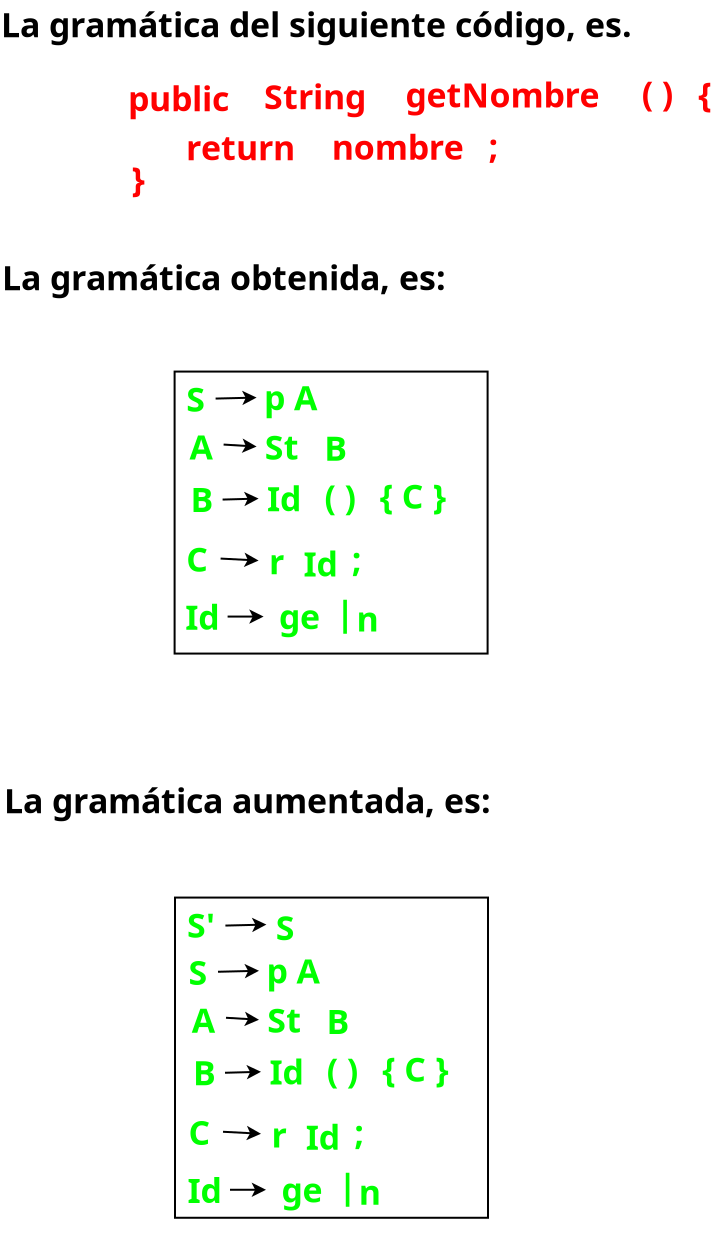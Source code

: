 <?xml version="1.0" encoding="UTF-8"?>
<dia:diagram xmlns:dia="http://www.lysator.liu.se/~alla/dia/">
  <dia:layer name="Fondo" visible="true" connectable="true" active="true">
    <dia:object type="Standard - Text" version="1" id="O0">
      <dia:attribute name="obj_pos">
        <dia:point val="4.87,4.234"/>
      </dia:attribute>
      <dia:attribute name="obj_bb">
        <dia:rectangle val="4.87,2.66;43.1,4.634"/>
      </dia:attribute>
      <dia:attribute name="text">
        <dia:composite type="text">
          <dia:attribute name="string">
            <dia:string>#La gramática del siguiente código, es.   #</dia:string>
          </dia:attribute>
          <dia:attribute name="font">
            <dia:font family="sans" style="80" name="Helvetica-Bold"/>
          </dia:attribute>
          <dia:attribute name="height">
            <dia:real val="2.119"/>
          </dia:attribute>
          <dia:attribute name="pos">
            <dia:point val="4.87,4.234"/>
          </dia:attribute>
          <dia:attribute name="color">
            <dia:color val="#000000ff"/>
          </dia:attribute>
          <dia:attribute name="alignment">
            <dia:enum val="0"/>
          </dia:attribute>
        </dia:composite>
      </dia:attribute>
      <dia:attribute name="valign">
        <dia:enum val="3"/>
      </dia:attribute>
    </dia:object>
    <dia:group>
      <dia:attribute name="meta">
        <dia:composite type="dict"/>
      </dia:attribute>
      <dia:attribute name="matrix"/>
      <dia:object type="Standard - Text" version="1" id="O1">
        <dia:attribute name="obj_pos">
          <dia:point val="11.22,7.934"/>
        </dia:attribute>
        <dia:attribute name="obj_bb">
          <dia:rectangle val="11.22,6.36;18.788,8.334"/>
        </dia:attribute>
        <dia:attribute name="text">
          <dia:composite type="text">
            <dia:attribute name="string">
              <dia:string>#public   #</dia:string>
            </dia:attribute>
            <dia:attribute name="font">
              <dia:font family="sans" style="80" name="Helvetica-Bold"/>
            </dia:attribute>
            <dia:attribute name="height">
              <dia:real val="2.119"/>
            </dia:attribute>
            <dia:attribute name="pos">
              <dia:point val="11.22,7.934"/>
            </dia:attribute>
            <dia:attribute name="color">
              <dia:color val="#ff0000ff"/>
            </dia:attribute>
            <dia:attribute name="alignment">
              <dia:enum val="0"/>
            </dia:attribute>
          </dia:composite>
        </dia:attribute>
        <dia:attribute name="valign">
          <dia:enum val="3"/>
        </dia:attribute>
      </dia:object>
      <dia:object type="Standard - Text" version="1" id="O2">
        <dia:attribute name="obj_pos">
          <dia:point val="18.02,7.834"/>
        </dia:attribute>
        <dia:attribute name="obj_bb">
          <dia:rectangle val="18.02,6.26;25.065,8.234"/>
        </dia:attribute>
        <dia:attribute name="text">
          <dia:composite type="text">
            <dia:attribute name="string">
              <dia:string>#String  #</dia:string>
            </dia:attribute>
            <dia:attribute name="font">
              <dia:font family="sans" style="80" name="Helvetica-Bold"/>
            </dia:attribute>
            <dia:attribute name="height">
              <dia:real val="2.119"/>
            </dia:attribute>
            <dia:attribute name="pos">
              <dia:point val="18.02,7.834"/>
            </dia:attribute>
            <dia:attribute name="color">
              <dia:color val="#ff0000ff"/>
            </dia:attribute>
            <dia:attribute name="alignment">
              <dia:enum val="0"/>
            </dia:attribute>
          </dia:composite>
        </dia:attribute>
        <dia:attribute name="valign">
          <dia:enum val="3"/>
        </dia:attribute>
      </dia:object>
      <dia:object type="Standard - Text" version="1" id="O3">
        <dia:attribute name="obj_pos">
          <dia:point val="25.09,7.744"/>
        </dia:attribute>
        <dia:attribute name="obj_bb">
          <dia:rectangle val="25.09,6.17;37.583,8.144"/>
        </dia:attribute>
        <dia:attribute name="text">
          <dia:composite type="text">
            <dia:attribute name="string">
              <dia:string>#getNombre   #</dia:string>
            </dia:attribute>
            <dia:attribute name="font">
              <dia:font family="sans" style="80" name="Helvetica-Bold"/>
            </dia:attribute>
            <dia:attribute name="height">
              <dia:real val="2.119"/>
            </dia:attribute>
            <dia:attribute name="pos">
              <dia:point val="25.09,7.744"/>
            </dia:attribute>
            <dia:attribute name="color">
              <dia:color val="#ff0000ff"/>
            </dia:attribute>
            <dia:attribute name="alignment">
              <dia:enum val="0"/>
            </dia:attribute>
          </dia:composite>
        </dia:attribute>
        <dia:attribute name="valign">
          <dia:enum val="3"/>
        </dia:attribute>
      </dia:object>
      <dia:object type="Standard - Text" version="1" id="O4">
        <dia:attribute name="obj_pos">
          <dia:point val="36.91,7.654"/>
        </dia:attribute>
        <dia:attribute name="obj_bb">
          <dia:rectangle val="36.91,6.08;40.23,8.054"/>
        </dia:attribute>
        <dia:attribute name="text">
          <dia:composite type="text">
            <dia:attribute name="string">
              <dia:string>#( )  #</dia:string>
            </dia:attribute>
            <dia:attribute name="font">
              <dia:font family="sans" style="80" name="Helvetica-Bold"/>
            </dia:attribute>
            <dia:attribute name="height">
              <dia:real val="2.119"/>
            </dia:attribute>
            <dia:attribute name="pos">
              <dia:point val="36.91,7.654"/>
            </dia:attribute>
            <dia:attribute name="color">
              <dia:color val="#ff0000ff"/>
            </dia:attribute>
            <dia:attribute name="alignment">
              <dia:enum val="0"/>
            </dia:attribute>
          </dia:composite>
        </dia:attribute>
        <dia:attribute name="valign">
          <dia:enum val="3"/>
        </dia:attribute>
      </dia:object>
      <dia:object type="Standard - Text" version="1" id="O5">
        <dia:attribute name="obj_pos">
          <dia:point val="39.73,7.714"/>
        </dia:attribute>
        <dia:attribute name="obj_bb">
          <dia:rectangle val="39.73,6.14;41.528,8.114"/>
        </dia:attribute>
        <dia:attribute name="text">
          <dia:composite type="text">
            <dia:attribute name="string">
              <dia:string>#{ #</dia:string>
            </dia:attribute>
            <dia:attribute name="font">
              <dia:font family="sans" style="80" name="Helvetica-Bold"/>
            </dia:attribute>
            <dia:attribute name="height">
              <dia:real val="2.119"/>
            </dia:attribute>
            <dia:attribute name="pos">
              <dia:point val="39.73,7.714"/>
            </dia:attribute>
            <dia:attribute name="color">
              <dia:color val="#ff0000ff"/>
            </dia:attribute>
            <dia:attribute name="alignment">
              <dia:enum val="0"/>
            </dia:attribute>
          </dia:composite>
        </dia:attribute>
        <dia:attribute name="valign">
          <dia:enum val="3"/>
        </dia:attribute>
      </dia:object>
      <dia:object type="Standard - Text" version="1" id="O6">
        <dia:attribute name="obj_pos">
          <dia:point val="11.4,11.95"/>
        </dia:attribute>
        <dia:attribute name="obj_bb">
          <dia:rectangle val="11.4,10.376;12.607,12.35"/>
        </dia:attribute>
        <dia:attribute name="text">
          <dia:composite type="text">
            <dia:attribute name="string">
              <dia:string>#}#</dia:string>
            </dia:attribute>
            <dia:attribute name="font">
              <dia:font family="sans" style="80" name="Helvetica-Bold"/>
            </dia:attribute>
            <dia:attribute name="height">
              <dia:real val="2.119"/>
            </dia:attribute>
            <dia:attribute name="pos">
              <dia:point val="11.4,11.95"/>
            </dia:attribute>
            <dia:attribute name="color">
              <dia:color val="#ff0000ff"/>
            </dia:attribute>
            <dia:attribute name="alignment">
              <dia:enum val="0"/>
            </dia:attribute>
          </dia:composite>
        </dia:attribute>
        <dia:attribute name="valign">
          <dia:enum val="3"/>
        </dia:attribute>
      </dia:object>
      <dia:object type="Standard - Text" version="1" id="O7">
        <dia:attribute name="obj_pos">
          <dia:point val="14.12,10.384"/>
        </dia:attribute>
        <dia:attribute name="obj_bb">
          <dia:rectangle val="14.12,8.81;20.165,10.784"/>
        </dia:attribute>
        <dia:attribute name="text">
          <dia:composite type="text">
            <dia:attribute name="string">
              <dia:string>#return#</dia:string>
            </dia:attribute>
            <dia:attribute name="font">
              <dia:font family="sans" style="80" name="Helvetica-Bold"/>
            </dia:attribute>
            <dia:attribute name="height">
              <dia:real val="2.119"/>
            </dia:attribute>
            <dia:attribute name="pos">
              <dia:point val="14.12,10.384"/>
            </dia:attribute>
            <dia:attribute name="color">
              <dia:color val="#ff0000ff"/>
            </dia:attribute>
            <dia:attribute name="alignment">
              <dia:enum val="0"/>
            </dia:attribute>
          </dia:composite>
        </dia:attribute>
        <dia:attribute name="valign">
          <dia:enum val="3"/>
        </dia:attribute>
      </dia:object>
      <dia:object type="Standard - Text" version="1" id="O8">
        <dia:attribute name="obj_pos">
          <dia:point val="29.24,10.294"/>
        </dia:attribute>
        <dia:attribute name="obj_bb">
          <dia:rectangle val="29.24,8.72;29.918,10.694"/>
        </dia:attribute>
        <dia:attribute name="text">
          <dia:composite type="text">
            <dia:attribute name="string">
              <dia:string>#;#</dia:string>
            </dia:attribute>
            <dia:attribute name="font">
              <dia:font family="sans" style="80" name="Helvetica-Bold"/>
            </dia:attribute>
            <dia:attribute name="height">
              <dia:real val="2.119"/>
            </dia:attribute>
            <dia:attribute name="pos">
              <dia:point val="29.24,10.294"/>
            </dia:attribute>
            <dia:attribute name="color">
              <dia:color val="#ff0000ff"/>
            </dia:attribute>
            <dia:attribute name="alignment">
              <dia:enum val="0"/>
            </dia:attribute>
          </dia:composite>
        </dia:attribute>
        <dia:attribute name="valign">
          <dia:enum val="3"/>
        </dia:attribute>
      </dia:object>
      <dia:object type="Standard - Text" version="1" id="O9">
        <dia:attribute name="obj_pos">
          <dia:point val="21.41,10.354"/>
        </dia:attribute>
        <dia:attribute name="obj_bb">
          <dia:rectangle val="21.41,8.78;30.517,10.754"/>
        </dia:attribute>
        <dia:attribute name="text">
          <dia:composite type="text">
            <dia:attribute name="string">
              <dia:string>#nombre   #</dia:string>
            </dia:attribute>
            <dia:attribute name="font">
              <dia:font family="sans" style="80" name="Helvetica-Bold"/>
            </dia:attribute>
            <dia:attribute name="height">
              <dia:real val="2.119"/>
            </dia:attribute>
            <dia:attribute name="pos">
              <dia:point val="21.41,10.354"/>
            </dia:attribute>
            <dia:attribute name="color">
              <dia:color val="#ff0000ff"/>
            </dia:attribute>
            <dia:attribute name="alignment">
              <dia:enum val="0"/>
            </dia:attribute>
          </dia:composite>
        </dia:attribute>
        <dia:attribute name="valign">
          <dia:enum val="3"/>
        </dia:attribute>
      </dia:object>
    </dia:group>
    <dia:object type="Standard - Text" version="1" id="O10">
      <dia:attribute name="obj_pos">
        <dia:point val="4.92,16.884"/>
      </dia:attribute>
      <dia:attribute name="obj_bb">
        <dia:rectangle val="4.92,15.261;32.344,17.383"/>
      </dia:attribute>
      <dia:attribute name="text">
        <dia:composite type="text">
          <dia:attribute name="string">
            <dia:string>#La gramática obtenida, es:   #</dia:string>
          </dia:attribute>
          <dia:attribute name="font">
            <dia:font family="sans" style="80" name="Helvetica-Bold"/>
          </dia:attribute>
          <dia:attribute name="height">
            <dia:real val="2.119"/>
          </dia:attribute>
          <dia:attribute name="pos">
            <dia:point val="4.92,16.884"/>
          </dia:attribute>
          <dia:attribute name="color">
            <dia:color val="#000000ff"/>
          </dia:attribute>
          <dia:attribute name="alignment">
            <dia:enum val="0"/>
          </dia:attribute>
        </dia:composite>
      </dia:attribute>
      <dia:attribute name="valign">
        <dia:enum val="3"/>
      </dia:attribute>
    </dia:object>
    <dia:group>
      <dia:attribute name="meta">
        <dia:composite type="dict"/>
      </dia:attribute>
      <dia:attribute name="matrix"/>
      <dia:object type="AADL - Data" version="0" id="O11">
        <dia:attribute name="obj_pos">
          <dia:point val="13.55,20.95"/>
        </dia:attribute>
        <dia:attribute name="obj_bb">
          <dia:rectangle val="12.4,19.8;30.35,36.2"/>
        </dia:attribute>
        <dia:attribute name="elem_corner">
          <dia:point val="13.55,20.95"/>
        </dia:attribute>
        <dia:attribute name="elem_width">
          <dia:real val="15.65"/>
        </dia:attribute>
        <dia:attribute name="elem_height">
          <dia:real val="14.1"/>
        </dia:attribute>
        <dia:attribute name="obj_pos">
          <dia:point val="13.55,20.95"/>
        </dia:attribute>
        <dia:attribute name="obj_bb">
          <dia:rectangle val="12.4,19.8;30.35,36.2"/>
        </dia:attribute>
        <dia:attribute name="meta">
          <dia:composite type="dict"/>
        </dia:attribute>
        <dia:attribute name="elem_corner">
          <dia:point val="13.55,20.95"/>
        </dia:attribute>
        <dia:attribute name="elem_width">
          <dia:real val="15.65"/>
        </dia:attribute>
        <dia:attribute name="elem_height">
          <dia:real val="14.1"/>
        </dia:attribute>
        <dia:attribute name="declaration">
          <dia:string>##</dia:string>
        </dia:attribute>
        <dia:attribute name="line_colour">
          <dia:color val="#000000ff"/>
        </dia:attribute>
        <dia:attribute name="fill_colour">
          <dia:color val="#ffffffff"/>
        </dia:attribute>
        <dia:attribute name="name">
          <dia:composite type="text">
            <dia:attribute name="string">
              <dia:string>##</dia:string>
            </dia:attribute>
            <dia:attribute name="font">
              <dia:font family="sans" style="0" name="Helvetica"/>
            </dia:attribute>
            <dia:attribute name="height">
              <dia:real val="0.8"/>
            </dia:attribute>
            <dia:attribute name="pos">
              <dia:point val="14.05,22.044"/>
            </dia:attribute>
            <dia:attribute name="color">
              <dia:color val="#00ff00ff"/>
            </dia:attribute>
            <dia:attribute name="alignment">
              <dia:enum val="0"/>
            </dia:attribute>
          </dia:composite>
        </dia:attribute>
        <dia:attribute name="aadlbox_ports"/>
        <dia:attribute name="aadlbox_connections"/>
      </dia:object>
      <dia:object type="Standard - Text" version="1" id="O12">
        <dia:attribute name="obj_pos">
          <dia:point val="14.13,22.964"/>
        </dia:attribute>
        <dia:attribute name="obj_bb">
          <dia:rectangle val="14.13,21.39;16.53,23.364"/>
        </dia:attribute>
        <dia:attribute name="text">
          <dia:composite type="text">
            <dia:attribute name="string">
              <dia:string>#S  #</dia:string>
            </dia:attribute>
            <dia:attribute name="font">
              <dia:font family="sans" style="80" name="Helvetica-Bold"/>
            </dia:attribute>
            <dia:attribute name="height">
              <dia:real val="2.119"/>
            </dia:attribute>
            <dia:attribute name="pos">
              <dia:point val="14.13,22.964"/>
            </dia:attribute>
            <dia:attribute name="color">
              <dia:color val="#00ff00ff"/>
            </dia:attribute>
            <dia:attribute name="alignment">
              <dia:enum val="0"/>
            </dia:attribute>
          </dia:composite>
        </dia:attribute>
        <dia:attribute name="valign">
          <dia:enum val="3"/>
        </dia:attribute>
      </dia:object>
      <dia:object type="Standard - Text" version="1" id="O13">
        <dia:attribute name="obj_pos">
          <dia:point val="18.02,22.884"/>
        </dia:attribute>
        <dia:attribute name="obj_bb">
          <dia:rectangle val="18.02,21.31;22.315,23.284"/>
        </dia:attribute>
        <dia:attribute name="text">
          <dia:composite type="text">
            <dia:attribute name="string">
              <dia:string>#p A  #</dia:string>
            </dia:attribute>
            <dia:attribute name="font">
              <dia:font family="sans" style="80" name="Helvetica-Bold"/>
            </dia:attribute>
            <dia:attribute name="height">
              <dia:real val="2.119"/>
            </dia:attribute>
            <dia:attribute name="pos">
              <dia:point val="18.02,22.884"/>
            </dia:attribute>
            <dia:attribute name="color">
              <dia:color val="#00ff00ff"/>
            </dia:attribute>
            <dia:attribute name="alignment">
              <dia:enum val="0"/>
            </dia:attribute>
          </dia:composite>
        </dia:attribute>
        <dia:attribute name="valign">
          <dia:enum val="3"/>
        </dia:attribute>
      </dia:object>
      <dia:object type="Standard - Line" version="0" id="O14">
        <dia:attribute name="obj_pos">
          <dia:point val="15.6,22.3"/>
        </dia:attribute>
        <dia:attribute name="obj_bb">
          <dia:rectangle val="15.549,21.906;17.701,22.629"/>
        </dia:attribute>
        <dia:attribute name="conn_endpoints">
          <dia:point val="15.6,22.3"/>
          <dia:point val="17.65,22.25"/>
        </dia:attribute>
        <dia:attribute name="numcp">
          <dia:int val="1"/>
        </dia:attribute>
        <dia:attribute name="end_arrow">
          <dia:enum val="22"/>
        </dia:attribute>
        <dia:attribute name="end_arrow_length">
          <dia:real val="0.5"/>
        </dia:attribute>
        <dia:attribute name="end_arrow_width">
          <dia:real val="0.5"/>
        </dia:attribute>
      </dia:object>
      <dia:object type="Standard - Text" version="1" id="O15">
        <dia:attribute name="obj_pos">
          <dia:point val="14.29,25.344"/>
        </dia:attribute>
        <dia:attribute name="obj_bb">
          <dia:rectangle val="14.29,23.77;16.782,25.744"/>
        </dia:attribute>
        <dia:attribute name="text">
          <dia:composite type="text">
            <dia:attribute name="string">
              <dia:string>#A  #</dia:string>
            </dia:attribute>
            <dia:attribute name="font">
              <dia:font family="sans" style="80" name="Helvetica-Bold"/>
            </dia:attribute>
            <dia:attribute name="height">
              <dia:real val="2.119"/>
            </dia:attribute>
            <dia:attribute name="pos">
              <dia:point val="14.29,25.344"/>
            </dia:attribute>
            <dia:attribute name="color">
              <dia:color val="#00ff00ff"/>
            </dia:attribute>
            <dia:attribute name="alignment">
              <dia:enum val="0"/>
            </dia:attribute>
          </dia:composite>
        </dia:attribute>
        <dia:attribute name="valign">
          <dia:enum val="3"/>
        </dia:attribute>
      </dia:object>
      <dia:object type="Standard - Text" version="1" id="O16">
        <dia:attribute name="obj_pos">
          <dia:point val="18.06,25.354"/>
        </dia:attribute>
        <dia:attribute name="obj_bb">
          <dia:rectangle val="18.06,23.78;21.27,25.754"/>
        </dia:attribute>
        <dia:attribute name="text">
          <dia:composite type="text">
            <dia:attribute name="string">
              <dia:string>#St  #</dia:string>
            </dia:attribute>
            <dia:attribute name="font">
              <dia:font family="sans" style="80" name="Helvetica-Bold"/>
            </dia:attribute>
            <dia:attribute name="height">
              <dia:real val="2.119"/>
            </dia:attribute>
            <dia:attribute name="pos">
              <dia:point val="18.06,25.354"/>
            </dia:attribute>
            <dia:attribute name="color">
              <dia:color val="#00ff00ff"/>
            </dia:attribute>
            <dia:attribute name="alignment">
              <dia:enum val="0"/>
            </dia:attribute>
          </dia:composite>
        </dia:attribute>
        <dia:attribute name="valign">
          <dia:enum val="3"/>
        </dia:attribute>
      </dia:object>
      <dia:object type="Standard - Text" version="1" id="O17">
        <dia:attribute name="obj_pos">
          <dia:point val="21.03,25.414"/>
        </dia:attribute>
        <dia:attribute name="obj_bb">
          <dia:rectangle val="21.03,23.84;23.503,25.814"/>
        </dia:attribute>
        <dia:attribute name="text">
          <dia:composite type="text">
            <dia:attribute name="string">
              <dia:string>#B  #</dia:string>
            </dia:attribute>
            <dia:attribute name="font">
              <dia:font family="sans" style="80" name="Helvetica-Bold"/>
            </dia:attribute>
            <dia:attribute name="height">
              <dia:real val="2.119"/>
            </dia:attribute>
            <dia:attribute name="pos">
              <dia:point val="21.03,25.414"/>
            </dia:attribute>
            <dia:attribute name="color">
              <dia:color val="#00ff00ff"/>
            </dia:attribute>
            <dia:attribute name="alignment">
              <dia:enum val="0"/>
            </dia:attribute>
          </dia:composite>
        </dia:attribute>
        <dia:attribute name="valign">
          <dia:enum val="3"/>
        </dia:attribute>
      </dia:object>
      <dia:object type="Standard - Text" version="1" id="O18">
        <dia:attribute name="obj_pos">
          <dia:point val="14.35,27.974"/>
        </dia:attribute>
        <dia:attribute name="obj_bb">
          <dia:rectangle val="14.35,26.4;16.823,28.374"/>
        </dia:attribute>
        <dia:attribute name="text">
          <dia:composite type="text">
            <dia:attribute name="string">
              <dia:string>#B  #</dia:string>
            </dia:attribute>
            <dia:attribute name="font">
              <dia:font family="sans" style="80" name="Helvetica-Bold"/>
            </dia:attribute>
            <dia:attribute name="height">
              <dia:real val="2.119"/>
            </dia:attribute>
            <dia:attribute name="pos">
              <dia:point val="14.35,27.974"/>
            </dia:attribute>
            <dia:attribute name="color">
              <dia:color val="#00ff00ff"/>
            </dia:attribute>
            <dia:attribute name="alignment">
              <dia:enum val="0"/>
            </dia:attribute>
          </dia:composite>
        </dia:attribute>
        <dia:attribute name="valign">
          <dia:enum val="3"/>
        </dia:attribute>
      </dia:object>
      <dia:object type="Standard - Text" version="1" id="O19">
        <dia:attribute name="obj_pos">
          <dia:point val="18.17,27.934"/>
        </dia:attribute>
        <dia:attribute name="obj_bb">
          <dia:rectangle val="18.17,26.36;21.192,28.334"/>
        </dia:attribute>
        <dia:attribute name="text">
          <dia:composite type="text">
            <dia:attribute name="string">
              <dia:string>#Id  #</dia:string>
            </dia:attribute>
            <dia:attribute name="font">
              <dia:font family="sans" style="80" name="Helvetica-Bold"/>
            </dia:attribute>
            <dia:attribute name="height">
              <dia:real val="2.119"/>
            </dia:attribute>
            <dia:attribute name="pos">
              <dia:point val="18.17,27.934"/>
            </dia:attribute>
            <dia:attribute name="color">
              <dia:color val="#00ff00ff"/>
            </dia:attribute>
            <dia:attribute name="alignment">
              <dia:enum val="0"/>
            </dia:attribute>
          </dia:composite>
        </dia:attribute>
        <dia:attribute name="valign">
          <dia:enum val="3"/>
        </dia:attribute>
      </dia:object>
      <dia:object type="Standard - Text" version="1" id="O20">
        <dia:attribute name="obj_pos">
          <dia:point val="21.04,27.844"/>
        </dia:attribute>
        <dia:attribute name="obj_bb">
          <dia:rectangle val="21.04,26.27;24.36,28.244"/>
        </dia:attribute>
        <dia:attribute name="text">
          <dia:composite type="text">
            <dia:attribute name="string">
              <dia:string>#( )  #</dia:string>
            </dia:attribute>
            <dia:attribute name="font">
              <dia:font family="sans" style="80" name="Helvetica-Bold"/>
            </dia:attribute>
            <dia:attribute name="height">
              <dia:real val="2.119"/>
            </dia:attribute>
            <dia:attribute name="pos">
              <dia:point val="21.04,27.844"/>
            </dia:attribute>
            <dia:attribute name="color">
              <dia:color val="#00ff00ff"/>
            </dia:attribute>
            <dia:attribute name="alignment">
              <dia:enum val="0"/>
            </dia:attribute>
          </dia:composite>
        </dia:attribute>
        <dia:attribute name="valign">
          <dia:enum val="3"/>
        </dia:attribute>
      </dia:object>
      <dia:object type="Standard - Text" version="1" id="O21">
        <dia:attribute name="obj_pos">
          <dia:point val="23.81,27.804"/>
        </dia:attribute>
        <dia:attribute name="obj_bb">
          <dia:rectangle val="23.81,26.23;29.83,28.204"/>
        </dia:attribute>
        <dia:attribute name="text">
          <dia:composite type="text">
            <dia:attribute name="string">
              <dia:string>#{ C }  #</dia:string>
            </dia:attribute>
            <dia:attribute name="font">
              <dia:font family="sans" style="80" name="Helvetica-Bold"/>
            </dia:attribute>
            <dia:attribute name="height">
              <dia:real val="2.119"/>
            </dia:attribute>
            <dia:attribute name="pos">
              <dia:point val="23.81,27.804"/>
            </dia:attribute>
            <dia:attribute name="color">
              <dia:color val="#00ff00ff"/>
            </dia:attribute>
            <dia:attribute name="alignment">
              <dia:enum val="0"/>
            </dia:attribute>
          </dia:composite>
        </dia:attribute>
        <dia:attribute name="valign">
          <dia:enum val="3"/>
        </dia:attribute>
      </dia:object>
      <dia:object type="Standard - Text" version="1" id="O22">
        <dia:attribute name="obj_pos">
          <dia:point val="14.13,30.964"/>
        </dia:attribute>
        <dia:attribute name="obj_bb">
          <dia:rectangle val="14.13,29.39;16.555,31.364"/>
        </dia:attribute>
        <dia:attribute name="text">
          <dia:composite type="text">
            <dia:attribute name="string">
              <dia:string>#C  #</dia:string>
            </dia:attribute>
            <dia:attribute name="font">
              <dia:font family="sans" style="80" name="Helvetica-Bold"/>
            </dia:attribute>
            <dia:attribute name="height">
              <dia:real val="2.119"/>
            </dia:attribute>
            <dia:attribute name="pos">
              <dia:point val="14.13,30.964"/>
            </dia:attribute>
            <dia:attribute name="color">
              <dia:color val="#00ff00ff"/>
            </dia:attribute>
            <dia:attribute name="alignment">
              <dia:enum val="0"/>
            </dia:attribute>
          </dia:composite>
        </dia:attribute>
        <dia:attribute name="valign">
          <dia:enum val="3"/>
        </dia:attribute>
      </dia:object>
      <dia:object type="Standard - Text" version="1" id="O23">
        <dia:attribute name="obj_pos">
          <dia:point val="18.27,31.084"/>
        </dia:attribute>
        <dia:attribute name="obj_bb">
          <dia:rectangle val="18.27,29.51;20.285,31.484"/>
        </dia:attribute>
        <dia:attribute name="text">
          <dia:composite type="text">
            <dia:attribute name="string">
              <dia:string>#r  #</dia:string>
            </dia:attribute>
            <dia:attribute name="font">
              <dia:font family="sans" style="80" name="Helvetica-Bold"/>
            </dia:attribute>
            <dia:attribute name="height">
              <dia:real val="2.119"/>
            </dia:attribute>
            <dia:attribute name="pos">
              <dia:point val="18.27,31.084"/>
            </dia:attribute>
            <dia:attribute name="color">
              <dia:color val="#00ff00ff"/>
            </dia:attribute>
            <dia:attribute name="alignment">
              <dia:enum val="0"/>
            </dia:attribute>
          </dia:composite>
        </dia:attribute>
        <dia:attribute name="valign">
          <dia:enum val="3"/>
        </dia:attribute>
      </dia:object>
      <dia:object type="Standard - Text" version="1" id="O24">
        <dia:attribute name="obj_pos">
          <dia:point val="19.99,31.194"/>
        </dia:attribute>
        <dia:attribute name="obj_bb">
          <dia:rectangle val="19.99,29.62;23.012,31.594"/>
        </dia:attribute>
        <dia:attribute name="text">
          <dia:composite type="text">
            <dia:attribute name="string">
              <dia:string>#Id  #</dia:string>
            </dia:attribute>
            <dia:attribute name="font">
              <dia:font family="sans" style="80" name="Helvetica-Bold"/>
            </dia:attribute>
            <dia:attribute name="height">
              <dia:real val="2.119"/>
            </dia:attribute>
            <dia:attribute name="pos">
              <dia:point val="19.99,31.194"/>
            </dia:attribute>
            <dia:attribute name="color">
              <dia:color val="#00ff00ff"/>
            </dia:attribute>
            <dia:attribute name="alignment">
              <dia:enum val="0"/>
            </dia:attribute>
          </dia:composite>
        </dia:attribute>
        <dia:attribute name="valign">
          <dia:enum val="3"/>
        </dia:attribute>
      </dia:object>
      <dia:object type="Standard - Text" version="1" id="O25">
        <dia:attribute name="obj_pos">
          <dia:point val="22.41,30.954"/>
        </dia:attribute>
        <dia:attribute name="obj_bb">
          <dia:rectangle val="22.41,29.38;24.267,31.354"/>
        </dia:attribute>
        <dia:attribute name="text">
          <dia:composite type="text">
            <dia:attribute name="string">
              <dia:string>#;  #</dia:string>
            </dia:attribute>
            <dia:attribute name="font">
              <dia:font family="sans" style="80" name="Helvetica-Bold"/>
            </dia:attribute>
            <dia:attribute name="height">
              <dia:real val="2.119"/>
            </dia:attribute>
            <dia:attribute name="pos">
              <dia:point val="22.41,30.954"/>
            </dia:attribute>
            <dia:attribute name="color">
              <dia:color val="#00ff00ff"/>
            </dia:attribute>
            <dia:attribute name="alignment">
              <dia:enum val="0"/>
            </dia:attribute>
          </dia:composite>
        </dia:attribute>
        <dia:attribute name="valign">
          <dia:enum val="3"/>
        </dia:attribute>
      </dia:object>
      <dia:object type="Standard - Text" version="1" id="O26">
        <dia:attribute name="obj_pos">
          <dia:point val="14.08,33.864"/>
        </dia:attribute>
        <dia:attribute name="obj_bb">
          <dia:rectangle val="14.08,32.29;17.102,34.264"/>
        </dia:attribute>
        <dia:attribute name="text">
          <dia:composite type="text">
            <dia:attribute name="string">
              <dia:string>#Id  #</dia:string>
            </dia:attribute>
            <dia:attribute name="font">
              <dia:font family="sans" style="80" name="Helvetica-Bold"/>
            </dia:attribute>
            <dia:attribute name="height">
              <dia:real val="2.119"/>
            </dia:attribute>
            <dia:attribute name="pos">
              <dia:point val="14.08,33.864"/>
            </dia:attribute>
            <dia:attribute name="color">
              <dia:color val="#00ff00ff"/>
            </dia:attribute>
            <dia:attribute name="alignment">
              <dia:enum val="0"/>
            </dia:attribute>
          </dia:composite>
        </dia:attribute>
        <dia:attribute name="valign">
          <dia:enum val="3"/>
        </dia:attribute>
      </dia:object>
      <dia:object type="Standard - Text" version="1" id="O27">
        <dia:attribute name="obj_pos">
          <dia:point val="18.77,33.834"/>
        </dia:attribute>
        <dia:attribute name="obj_bb">
          <dia:rectangle val="18.77,32.26;22.312,34.234"/>
        </dia:attribute>
        <dia:attribute name="text">
          <dia:composite type="text">
            <dia:attribute name="string">
              <dia:string>#ge  #</dia:string>
            </dia:attribute>
            <dia:attribute name="font">
              <dia:font family="sans" style="80" name="Helvetica-Bold"/>
            </dia:attribute>
            <dia:attribute name="height">
              <dia:real val="2.119"/>
            </dia:attribute>
            <dia:attribute name="pos">
              <dia:point val="18.77,33.834"/>
            </dia:attribute>
            <dia:attribute name="color">
              <dia:color val="#00ff00ff"/>
            </dia:attribute>
            <dia:attribute name="alignment">
              <dia:enum val="0"/>
            </dia:attribute>
          </dia:composite>
        </dia:attribute>
        <dia:attribute name="valign">
          <dia:enum val="3"/>
        </dia:attribute>
      </dia:object>
      <dia:object type="Standard - Text" version="1" id="O28">
        <dia:attribute name="obj_pos">
          <dia:point val="22.64,33.944"/>
        </dia:attribute>
        <dia:attribute name="obj_bb">
          <dia:rectangle val="22.64,32.37;25.027,34.344"/>
        </dia:attribute>
        <dia:attribute name="text">
          <dia:composite type="text">
            <dia:attribute name="string">
              <dia:string>#n  #</dia:string>
            </dia:attribute>
            <dia:attribute name="font">
              <dia:font family="sans" style="80" name="Helvetica-Bold"/>
            </dia:attribute>
            <dia:attribute name="height">
              <dia:real val="2.119"/>
            </dia:attribute>
            <dia:attribute name="pos">
              <dia:point val="22.64,33.944"/>
            </dia:attribute>
            <dia:attribute name="color">
              <dia:color val="#00ff00ff"/>
            </dia:attribute>
            <dia:attribute name="alignment">
              <dia:enum val="0"/>
            </dia:attribute>
          </dia:composite>
        </dia:attribute>
        <dia:attribute name="valign">
          <dia:enum val="3"/>
        </dia:attribute>
      </dia:object>
      <dia:object type="Standard - Text" version="1" id="O29">
        <dia:attribute name="obj_pos">
          <dia:point val="21.61,33.654"/>
        </dia:attribute>
        <dia:attribute name="obj_bb">
          <dia:rectangle val="21.61,32.08;23.41,34.054"/>
        </dia:attribute>
        <dia:attribute name="text">
          <dia:composite type="text">
            <dia:attribute name="string">
              <dia:string>#|  #</dia:string>
            </dia:attribute>
            <dia:attribute name="font">
              <dia:font family="sans" style="80" name="Helvetica-Bold"/>
            </dia:attribute>
            <dia:attribute name="height">
              <dia:real val="2.119"/>
            </dia:attribute>
            <dia:attribute name="pos">
              <dia:point val="21.61,33.654"/>
            </dia:attribute>
            <dia:attribute name="color">
              <dia:color val="#00ff00ff"/>
            </dia:attribute>
            <dia:attribute name="alignment">
              <dia:enum val="0"/>
            </dia:attribute>
          </dia:composite>
        </dia:attribute>
        <dia:attribute name="valign">
          <dia:enum val="3"/>
        </dia:attribute>
      </dia:object>
      <dia:object type="Standard - Line" version="0" id="O30">
        <dia:attribute name="obj_pos">
          <dia:point val="16,24.6"/>
        </dia:attribute>
        <dia:attribute name="obj_bb">
          <dia:rectangle val="15.947,24.295;17.703,25.017"/>
        </dia:attribute>
        <dia:attribute name="conn_endpoints">
          <dia:point val="16,24.6"/>
          <dia:point val="17.65,24.7"/>
        </dia:attribute>
        <dia:attribute name="numcp">
          <dia:int val="1"/>
        </dia:attribute>
        <dia:attribute name="end_arrow">
          <dia:enum val="22"/>
        </dia:attribute>
        <dia:attribute name="end_arrow_length">
          <dia:real val="0.5"/>
        </dia:attribute>
        <dia:attribute name="end_arrow_width">
          <dia:real val="0.5"/>
        </dia:attribute>
      </dia:object>
      <dia:object type="Standard - Line" version="0" id="O31">
        <dia:attribute name="obj_pos">
          <dia:point val="15.95,27.35"/>
        </dia:attribute>
        <dia:attribute name="obj_bb">
          <dia:rectangle val="15.899,26.958;17.801,27.682"/>
        </dia:attribute>
        <dia:attribute name="conn_endpoints">
          <dia:point val="15.95,27.35"/>
          <dia:point val="17.75,27.3"/>
        </dia:attribute>
        <dia:attribute name="numcp">
          <dia:int val="1"/>
        </dia:attribute>
        <dia:attribute name="end_arrow">
          <dia:enum val="22"/>
        </dia:attribute>
        <dia:attribute name="end_arrow_length">
          <dia:real val="0.5"/>
        </dia:attribute>
        <dia:attribute name="end_arrow_width">
          <dia:real val="0.5"/>
        </dia:attribute>
      </dia:object>
      <dia:object type="Standard - Line" version="0" id="O32">
        <dia:attribute name="obj_pos">
          <dia:point val="15.85,30.3"/>
        </dia:attribute>
        <dia:attribute name="obj_bb">
          <dia:rectangle val="15.797,30.001;17.803,30.723"/>
        </dia:attribute>
        <dia:attribute name="conn_endpoints">
          <dia:point val="15.85,30.3"/>
          <dia:point val="17.75,30.4"/>
        </dia:attribute>
        <dia:attribute name="numcp">
          <dia:int val="1"/>
        </dia:attribute>
        <dia:attribute name="end_arrow">
          <dia:enum val="22"/>
        </dia:attribute>
        <dia:attribute name="end_arrow_length">
          <dia:real val="0.5"/>
        </dia:attribute>
        <dia:attribute name="end_arrow_width">
          <dia:real val="0.5"/>
        </dia:attribute>
      </dia:object>
      <dia:object type="Standard - Line" version="0" id="O33">
        <dia:attribute name="obj_pos">
          <dia:point val="16.2,33.2"/>
        </dia:attribute>
        <dia:attribute name="obj_bb">
          <dia:rectangle val="16.15,32.838;18.05,33.562"/>
        </dia:attribute>
        <dia:attribute name="conn_endpoints">
          <dia:point val="16.2,33.2"/>
          <dia:point val="18,33.2"/>
        </dia:attribute>
        <dia:attribute name="numcp">
          <dia:int val="1"/>
        </dia:attribute>
        <dia:attribute name="end_arrow">
          <dia:enum val="22"/>
        </dia:attribute>
        <dia:attribute name="end_arrow_length">
          <dia:real val="0.5"/>
        </dia:attribute>
        <dia:attribute name="end_arrow_width">
          <dia:real val="0.5"/>
        </dia:attribute>
      </dia:object>
    </dia:group>
    <dia:object type="Standard - Text" version="1" id="O34">
      <dia:attribute name="obj_pos">
        <dia:point val="5.02,43.034"/>
      </dia:attribute>
      <dia:attribute name="obj_bb">
        <dia:rectangle val="5.02,41.411;34.752,43.532"/>
      </dia:attribute>
      <dia:attribute name="text">
        <dia:composite type="text">
          <dia:attribute name="string">
            <dia:string>#La gramática aumentada, es:   #</dia:string>
          </dia:attribute>
          <dia:attribute name="font">
            <dia:font family="sans" style="80" name="Helvetica-Bold"/>
          </dia:attribute>
          <dia:attribute name="height">
            <dia:real val="2.119"/>
          </dia:attribute>
          <dia:attribute name="pos">
            <dia:point val="5.02,43.034"/>
          </dia:attribute>
          <dia:attribute name="color">
            <dia:color val="#000000ff"/>
          </dia:attribute>
          <dia:attribute name="alignment">
            <dia:enum val="0"/>
          </dia:attribute>
        </dia:composite>
      </dia:attribute>
      <dia:attribute name="valign">
        <dia:enum val="3"/>
      </dia:attribute>
    </dia:object>
    <dia:group>
      <dia:attribute name="meta">
        <dia:composite type="dict"/>
      </dia:attribute>
      <dia:attribute name="matrix"/>
      <dia:object type="AADL - Data" version="0" id="O35">
        <dia:attribute name="obj_pos">
          <dia:point val="13.57,47.25"/>
        </dia:attribute>
        <dia:attribute name="obj_bb">
          <dia:rectangle val="12.42,46.1;30.37,64.41"/>
        </dia:attribute>
        <dia:attribute name="elem_corner">
          <dia:point val="13.57,47.25"/>
        </dia:attribute>
        <dia:attribute name="elem_width">
          <dia:real val="15.65"/>
        </dia:attribute>
        <dia:attribute name="elem_height">
          <dia:real val="16.01"/>
        </dia:attribute>
        <dia:attribute name="obj_pos">
          <dia:point val="13.57,47.25"/>
        </dia:attribute>
        <dia:attribute name="obj_bb">
          <dia:rectangle val="12.42,46.1;30.37,64.41"/>
        </dia:attribute>
        <dia:attribute name="meta">
          <dia:composite type="dict"/>
        </dia:attribute>
        <dia:attribute name="elem_corner">
          <dia:point val="13.57,47.25"/>
        </dia:attribute>
        <dia:attribute name="elem_width">
          <dia:real val="15.65"/>
        </dia:attribute>
        <dia:attribute name="elem_height">
          <dia:real val="16.01"/>
        </dia:attribute>
        <dia:attribute name="declaration">
          <dia:string>##</dia:string>
        </dia:attribute>
        <dia:attribute name="line_colour">
          <dia:color val="#000000ff"/>
        </dia:attribute>
        <dia:attribute name="fill_colour">
          <dia:color val="#ffffffff"/>
        </dia:attribute>
        <dia:attribute name="name">
          <dia:composite type="text">
            <dia:attribute name="string">
              <dia:string>##</dia:string>
            </dia:attribute>
            <dia:attribute name="font">
              <dia:font family="sans" style="0" name="Helvetica"/>
            </dia:attribute>
            <dia:attribute name="height">
              <dia:real val="0.8"/>
            </dia:attribute>
            <dia:attribute name="pos">
              <dia:point val="14.07,48.344"/>
            </dia:attribute>
            <dia:attribute name="color">
              <dia:color val="#00ff00ff"/>
            </dia:attribute>
            <dia:attribute name="alignment">
              <dia:enum val="0"/>
            </dia:attribute>
          </dia:composite>
        </dia:attribute>
        <dia:attribute name="aadlbox_ports"/>
        <dia:attribute name="aadlbox_connections"/>
      </dia:object>
      <dia:object type="Standard - Text" version="1" id="O36">
        <dia:attribute name="obj_pos">
          <dia:point val="14.25,51.624"/>
        </dia:attribute>
        <dia:attribute name="obj_bb">
          <dia:rectangle val="14.25,50.05;16.65,52.024"/>
        </dia:attribute>
        <dia:attribute name="text">
          <dia:composite type="text">
            <dia:attribute name="string">
              <dia:string>#S  #</dia:string>
            </dia:attribute>
            <dia:attribute name="font">
              <dia:font family="sans" style="80" name="Helvetica-Bold"/>
            </dia:attribute>
            <dia:attribute name="height">
              <dia:real val="2.119"/>
            </dia:attribute>
            <dia:attribute name="pos">
              <dia:point val="14.25,51.624"/>
            </dia:attribute>
            <dia:attribute name="color">
              <dia:color val="#00ff00ff"/>
            </dia:attribute>
            <dia:attribute name="alignment">
              <dia:enum val="0"/>
            </dia:attribute>
          </dia:composite>
        </dia:attribute>
        <dia:attribute name="valign">
          <dia:enum val="3"/>
        </dia:attribute>
      </dia:object>
      <dia:object type="Standard - Text" version="1" id="O37">
        <dia:attribute name="obj_pos">
          <dia:point val="18.14,51.544"/>
        </dia:attribute>
        <dia:attribute name="obj_bb">
          <dia:rectangle val="18.14,49.97;22.435,51.944"/>
        </dia:attribute>
        <dia:attribute name="text">
          <dia:composite type="text">
            <dia:attribute name="string">
              <dia:string>#p A  #</dia:string>
            </dia:attribute>
            <dia:attribute name="font">
              <dia:font family="sans" style="80" name="Helvetica-Bold"/>
            </dia:attribute>
            <dia:attribute name="height">
              <dia:real val="2.119"/>
            </dia:attribute>
            <dia:attribute name="pos">
              <dia:point val="18.14,51.544"/>
            </dia:attribute>
            <dia:attribute name="color">
              <dia:color val="#00ff00ff"/>
            </dia:attribute>
            <dia:attribute name="alignment">
              <dia:enum val="0"/>
            </dia:attribute>
          </dia:composite>
        </dia:attribute>
        <dia:attribute name="valign">
          <dia:enum val="3"/>
        </dia:attribute>
      </dia:object>
      <dia:object type="Standard - Line" version="0" id="O38">
        <dia:attribute name="obj_pos">
          <dia:point val="15.72,50.96"/>
        </dia:attribute>
        <dia:attribute name="obj_bb">
          <dia:rectangle val="15.669,50.566;17.821,51.289"/>
        </dia:attribute>
        <dia:attribute name="conn_endpoints">
          <dia:point val="15.72,50.96"/>
          <dia:point val="17.77,50.91"/>
        </dia:attribute>
        <dia:attribute name="numcp">
          <dia:int val="1"/>
        </dia:attribute>
        <dia:attribute name="end_arrow">
          <dia:enum val="22"/>
        </dia:attribute>
        <dia:attribute name="end_arrow_length">
          <dia:real val="0.5"/>
        </dia:attribute>
        <dia:attribute name="end_arrow_width">
          <dia:real val="0.5"/>
        </dia:attribute>
      </dia:object>
      <dia:object type="Standard - Text" version="1" id="O39">
        <dia:attribute name="obj_pos">
          <dia:point val="14.41,54.004"/>
        </dia:attribute>
        <dia:attribute name="obj_bb">
          <dia:rectangle val="14.41,52.43;16.902,54.404"/>
        </dia:attribute>
        <dia:attribute name="text">
          <dia:composite type="text">
            <dia:attribute name="string">
              <dia:string>#A  #</dia:string>
            </dia:attribute>
            <dia:attribute name="font">
              <dia:font family="sans" style="80" name="Helvetica-Bold"/>
            </dia:attribute>
            <dia:attribute name="height">
              <dia:real val="2.119"/>
            </dia:attribute>
            <dia:attribute name="pos">
              <dia:point val="14.41,54.004"/>
            </dia:attribute>
            <dia:attribute name="color">
              <dia:color val="#00ff00ff"/>
            </dia:attribute>
            <dia:attribute name="alignment">
              <dia:enum val="0"/>
            </dia:attribute>
          </dia:composite>
        </dia:attribute>
        <dia:attribute name="valign">
          <dia:enum val="3"/>
        </dia:attribute>
      </dia:object>
      <dia:object type="Standard - Text" version="1" id="O40">
        <dia:attribute name="obj_pos">
          <dia:point val="18.18,54.014"/>
        </dia:attribute>
        <dia:attribute name="obj_bb">
          <dia:rectangle val="18.18,52.44;21.39,54.414"/>
        </dia:attribute>
        <dia:attribute name="text">
          <dia:composite type="text">
            <dia:attribute name="string">
              <dia:string>#St  #</dia:string>
            </dia:attribute>
            <dia:attribute name="font">
              <dia:font family="sans" style="80" name="Helvetica-Bold"/>
            </dia:attribute>
            <dia:attribute name="height">
              <dia:real val="2.119"/>
            </dia:attribute>
            <dia:attribute name="pos">
              <dia:point val="18.18,54.014"/>
            </dia:attribute>
            <dia:attribute name="color">
              <dia:color val="#00ff00ff"/>
            </dia:attribute>
            <dia:attribute name="alignment">
              <dia:enum val="0"/>
            </dia:attribute>
          </dia:composite>
        </dia:attribute>
        <dia:attribute name="valign">
          <dia:enum val="3"/>
        </dia:attribute>
      </dia:object>
      <dia:object type="Standard - Text" version="1" id="O41">
        <dia:attribute name="obj_pos">
          <dia:point val="21.15,54.074"/>
        </dia:attribute>
        <dia:attribute name="obj_bb">
          <dia:rectangle val="21.15,52.5;23.622,54.474"/>
        </dia:attribute>
        <dia:attribute name="text">
          <dia:composite type="text">
            <dia:attribute name="string">
              <dia:string>#B  #</dia:string>
            </dia:attribute>
            <dia:attribute name="font">
              <dia:font family="sans" style="80" name="Helvetica-Bold"/>
            </dia:attribute>
            <dia:attribute name="height">
              <dia:real val="2.119"/>
            </dia:attribute>
            <dia:attribute name="pos">
              <dia:point val="21.15,54.074"/>
            </dia:attribute>
            <dia:attribute name="color">
              <dia:color val="#00ff00ff"/>
            </dia:attribute>
            <dia:attribute name="alignment">
              <dia:enum val="0"/>
            </dia:attribute>
          </dia:composite>
        </dia:attribute>
        <dia:attribute name="valign">
          <dia:enum val="3"/>
        </dia:attribute>
      </dia:object>
      <dia:object type="Standard - Text" version="1" id="O42">
        <dia:attribute name="obj_pos">
          <dia:point val="14.47,56.634"/>
        </dia:attribute>
        <dia:attribute name="obj_bb">
          <dia:rectangle val="14.47,55.06;16.942,57.034"/>
        </dia:attribute>
        <dia:attribute name="text">
          <dia:composite type="text">
            <dia:attribute name="string">
              <dia:string>#B  #</dia:string>
            </dia:attribute>
            <dia:attribute name="font">
              <dia:font family="sans" style="80" name="Helvetica-Bold"/>
            </dia:attribute>
            <dia:attribute name="height">
              <dia:real val="2.119"/>
            </dia:attribute>
            <dia:attribute name="pos">
              <dia:point val="14.47,56.634"/>
            </dia:attribute>
            <dia:attribute name="color">
              <dia:color val="#00ff00ff"/>
            </dia:attribute>
            <dia:attribute name="alignment">
              <dia:enum val="0"/>
            </dia:attribute>
          </dia:composite>
        </dia:attribute>
        <dia:attribute name="valign">
          <dia:enum val="3"/>
        </dia:attribute>
      </dia:object>
      <dia:object type="Standard - Text" version="1" id="O43">
        <dia:attribute name="obj_pos">
          <dia:point val="18.29,56.594"/>
        </dia:attribute>
        <dia:attribute name="obj_bb">
          <dia:rectangle val="18.29,55.02;21.312,56.994"/>
        </dia:attribute>
        <dia:attribute name="text">
          <dia:composite type="text">
            <dia:attribute name="string">
              <dia:string>#Id  #</dia:string>
            </dia:attribute>
            <dia:attribute name="font">
              <dia:font family="sans" style="80" name="Helvetica-Bold"/>
            </dia:attribute>
            <dia:attribute name="height">
              <dia:real val="2.119"/>
            </dia:attribute>
            <dia:attribute name="pos">
              <dia:point val="18.29,56.594"/>
            </dia:attribute>
            <dia:attribute name="color">
              <dia:color val="#00ff00ff"/>
            </dia:attribute>
            <dia:attribute name="alignment">
              <dia:enum val="0"/>
            </dia:attribute>
          </dia:composite>
        </dia:attribute>
        <dia:attribute name="valign">
          <dia:enum val="3"/>
        </dia:attribute>
      </dia:object>
      <dia:object type="Standard - Text" version="1" id="O44">
        <dia:attribute name="obj_pos">
          <dia:point val="21.16,56.504"/>
        </dia:attribute>
        <dia:attribute name="obj_bb">
          <dia:rectangle val="21.16,54.93;24.48,56.904"/>
        </dia:attribute>
        <dia:attribute name="text">
          <dia:composite type="text">
            <dia:attribute name="string">
              <dia:string>#( )  #</dia:string>
            </dia:attribute>
            <dia:attribute name="font">
              <dia:font family="sans" style="80" name="Helvetica-Bold"/>
            </dia:attribute>
            <dia:attribute name="height">
              <dia:real val="2.119"/>
            </dia:attribute>
            <dia:attribute name="pos">
              <dia:point val="21.16,56.504"/>
            </dia:attribute>
            <dia:attribute name="color">
              <dia:color val="#00ff00ff"/>
            </dia:attribute>
            <dia:attribute name="alignment">
              <dia:enum val="0"/>
            </dia:attribute>
          </dia:composite>
        </dia:attribute>
        <dia:attribute name="valign">
          <dia:enum val="3"/>
        </dia:attribute>
      </dia:object>
      <dia:object type="Standard - Text" version="1" id="O45">
        <dia:attribute name="obj_pos">
          <dia:point val="23.93,56.464"/>
        </dia:attribute>
        <dia:attribute name="obj_bb">
          <dia:rectangle val="23.93,54.89;29.95,56.864"/>
        </dia:attribute>
        <dia:attribute name="text">
          <dia:composite type="text">
            <dia:attribute name="string">
              <dia:string>#{ C }  #</dia:string>
            </dia:attribute>
            <dia:attribute name="font">
              <dia:font family="sans" style="80" name="Helvetica-Bold"/>
            </dia:attribute>
            <dia:attribute name="height">
              <dia:real val="2.119"/>
            </dia:attribute>
            <dia:attribute name="pos">
              <dia:point val="23.93,56.464"/>
            </dia:attribute>
            <dia:attribute name="color">
              <dia:color val="#00ff00ff"/>
            </dia:attribute>
            <dia:attribute name="alignment">
              <dia:enum val="0"/>
            </dia:attribute>
          </dia:composite>
        </dia:attribute>
        <dia:attribute name="valign">
          <dia:enum val="3"/>
        </dia:attribute>
      </dia:object>
      <dia:object type="Standard - Text" version="1" id="O46">
        <dia:attribute name="obj_pos">
          <dia:point val="14.25,59.624"/>
        </dia:attribute>
        <dia:attribute name="obj_bb">
          <dia:rectangle val="14.25,58.05;16.675,60.024"/>
        </dia:attribute>
        <dia:attribute name="text">
          <dia:composite type="text">
            <dia:attribute name="string">
              <dia:string>#C  #</dia:string>
            </dia:attribute>
            <dia:attribute name="font">
              <dia:font family="sans" style="80" name="Helvetica-Bold"/>
            </dia:attribute>
            <dia:attribute name="height">
              <dia:real val="2.119"/>
            </dia:attribute>
            <dia:attribute name="pos">
              <dia:point val="14.25,59.624"/>
            </dia:attribute>
            <dia:attribute name="color">
              <dia:color val="#00ff00ff"/>
            </dia:attribute>
            <dia:attribute name="alignment">
              <dia:enum val="0"/>
            </dia:attribute>
          </dia:composite>
        </dia:attribute>
        <dia:attribute name="valign">
          <dia:enum val="3"/>
        </dia:attribute>
      </dia:object>
      <dia:object type="Standard - Text" version="1" id="O47">
        <dia:attribute name="obj_pos">
          <dia:point val="18.39,59.744"/>
        </dia:attribute>
        <dia:attribute name="obj_bb">
          <dia:rectangle val="18.39,58.17;20.405,60.144"/>
        </dia:attribute>
        <dia:attribute name="text">
          <dia:composite type="text">
            <dia:attribute name="string">
              <dia:string>#r  #</dia:string>
            </dia:attribute>
            <dia:attribute name="font">
              <dia:font family="sans" style="80" name="Helvetica-Bold"/>
            </dia:attribute>
            <dia:attribute name="height">
              <dia:real val="2.119"/>
            </dia:attribute>
            <dia:attribute name="pos">
              <dia:point val="18.39,59.744"/>
            </dia:attribute>
            <dia:attribute name="color">
              <dia:color val="#00ff00ff"/>
            </dia:attribute>
            <dia:attribute name="alignment">
              <dia:enum val="0"/>
            </dia:attribute>
          </dia:composite>
        </dia:attribute>
        <dia:attribute name="valign">
          <dia:enum val="3"/>
        </dia:attribute>
      </dia:object>
      <dia:object type="Standard - Text" version="1" id="O48">
        <dia:attribute name="obj_pos">
          <dia:point val="20.11,59.854"/>
        </dia:attribute>
        <dia:attribute name="obj_bb">
          <dia:rectangle val="20.11,58.28;23.133,60.254"/>
        </dia:attribute>
        <dia:attribute name="text">
          <dia:composite type="text">
            <dia:attribute name="string">
              <dia:string>#Id  #</dia:string>
            </dia:attribute>
            <dia:attribute name="font">
              <dia:font family="sans" style="80" name="Helvetica-Bold"/>
            </dia:attribute>
            <dia:attribute name="height">
              <dia:real val="2.119"/>
            </dia:attribute>
            <dia:attribute name="pos">
              <dia:point val="20.11,59.854"/>
            </dia:attribute>
            <dia:attribute name="color">
              <dia:color val="#00ff00ff"/>
            </dia:attribute>
            <dia:attribute name="alignment">
              <dia:enum val="0"/>
            </dia:attribute>
          </dia:composite>
        </dia:attribute>
        <dia:attribute name="valign">
          <dia:enum val="3"/>
        </dia:attribute>
      </dia:object>
      <dia:object type="Standard - Text" version="1" id="O49">
        <dia:attribute name="obj_pos">
          <dia:point val="22.53,59.614"/>
        </dia:attribute>
        <dia:attribute name="obj_bb">
          <dia:rectangle val="22.53,58.04;24.387,60.014"/>
        </dia:attribute>
        <dia:attribute name="text">
          <dia:composite type="text">
            <dia:attribute name="string">
              <dia:string>#;  #</dia:string>
            </dia:attribute>
            <dia:attribute name="font">
              <dia:font family="sans" style="80" name="Helvetica-Bold"/>
            </dia:attribute>
            <dia:attribute name="height">
              <dia:real val="2.119"/>
            </dia:attribute>
            <dia:attribute name="pos">
              <dia:point val="22.53,59.614"/>
            </dia:attribute>
            <dia:attribute name="color">
              <dia:color val="#00ff00ff"/>
            </dia:attribute>
            <dia:attribute name="alignment">
              <dia:enum val="0"/>
            </dia:attribute>
          </dia:composite>
        </dia:attribute>
        <dia:attribute name="valign">
          <dia:enum val="3"/>
        </dia:attribute>
      </dia:object>
      <dia:object type="Standard - Text" version="1" id="O50">
        <dia:attribute name="obj_pos">
          <dia:point val="14.2,62.524"/>
        </dia:attribute>
        <dia:attribute name="obj_bb">
          <dia:rectangle val="14.2,60.95;17.223,62.924"/>
        </dia:attribute>
        <dia:attribute name="text">
          <dia:composite type="text">
            <dia:attribute name="string">
              <dia:string>#Id  #</dia:string>
            </dia:attribute>
            <dia:attribute name="font">
              <dia:font family="sans" style="80" name="Helvetica-Bold"/>
            </dia:attribute>
            <dia:attribute name="height">
              <dia:real val="2.119"/>
            </dia:attribute>
            <dia:attribute name="pos">
              <dia:point val="14.2,62.524"/>
            </dia:attribute>
            <dia:attribute name="color">
              <dia:color val="#00ff00ff"/>
            </dia:attribute>
            <dia:attribute name="alignment">
              <dia:enum val="0"/>
            </dia:attribute>
          </dia:composite>
        </dia:attribute>
        <dia:attribute name="valign">
          <dia:enum val="3"/>
        </dia:attribute>
      </dia:object>
      <dia:object type="Standard - Text" version="1" id="O51">
        <dia:attribute name="obj_pos">
          <dia:point val="18.89,62.494"/>
        </dia:attribute>
        <dia:attribute name="obj_bb">
          <dia:rectangle val="18.89,60.92;22.433,62.894"/>
        </dia:attribute>
        <dia:attribute name="text">
          <dia:composite type="text">
            <dia:attribute name="string">
              <dia:string>#ge  #</dia:string>
            </dia:attribute>
            <dia:attribute name="font">
              <dia:font family="sans" style="80" name="Helvetica-Bold"/>
            </dia:attribute>
            <dia:attribute name="height">
              <dia:real val="2.119"/>
            </dia:attribute>
            <dia:attribute name="pos">
              <dia:point val="18.89,62.494"/>
            </dia:attribute>
            <dia:attribute name="color">
              <dia:color val="#00ff00ff"/>
            </dia:attribute>
            <dia:attribute name="alignment">
              <dia:enum val="0"/>
            </dia:attribute>
          </dia:composite>
        </dia:attribute>
        <dia:attribute name="valign">
          <dia:enum val="3"/>
        </dia:attribute>
      </dia:object>
      <dia:object type="Standard - Text" version="1" id="O52">
        <dia:attribute name="obj_pos">
          <dia:point val="22.76,62.604"/>
        </dia:attribute>
        <dia:attribute name="obj_bb">
          <dia:rectangle val="22.76,61.03;25.148,63.004"/>
        </dia:attribute>
        <dia:attribute name="text">
          <dia:composite type="text">
            <dia:attribute name="string">
              <dia:string>#n  #</dia:string>
            </dia:attribute>
            <dia:attribute name="font">
              <dia:font family="sans" style="80" name="Helvetica-Bold"/>
            </dia:attribute>
            <dia:attribute name="height">
              <dia:real val="2.119"/>
            </dia:attribute>
            <dia:attribute name="pos">
              <dia:point val="22.76,62.604"/>
            </dia:attribute>
            <dia:attribute name="color">
              <dia:color val="#00ff00ff"/>
            </dia:attribute>
            <dia:attribute name="alignment">
              <dia:enum val="0"/>
            </dia:attribute>
          </dia:composite>
        </dia:attribute>
        <dia:attribute name="valign">
          <dia:enum val="3"/>
        </dia:attribute>
      </dia:object>
      <dia:object type="Standard - Text" version="1" id="O53">
        <dia:attribute name="obj_pos">
          <dia:point val="21.73,62.314"/>
        </dia:attribute>
        <dia:attribute name="obj_bb">
          <dia:rectangle val="21.73,60.74;23.53,62.714"/>
        </dia:attribute>
        <dia:attribute name="text">
          <dia:composite type="text">
            <dia:attribute name="string">
              <dia:string>#|  #</dia:string>
            </dia:attribute>
            <dia:attribute name="font">
              <dia:font family="sans" style="80" name="Helvetica-Bold"/>
            </dia:attribute>
            <dia:attribute name="height">
              <dia:real val="2.119"/>
            </dia:attribute>
            <dia:attribute name="pos">
              <dia:point val="21.73,62.314"/>
            </dia:attribute>
            <dia:attribute name="color">
              <dia:color val="#00ff00ff"/>
            </dia:attribute>
            <dia:attribute name="alignment">
              <dia:enum val="0"/>
            </dia:attribute>
          </dia:composite>
        </dia:attribute>
        <dia:attribute name="valign">
          <dia:enum val="3"/>
        </dia:attribute>
      </dia:object>
      <dia:object type="Standard - Line" version="0" id="O54">
        <dia:attribute name="obj_pos">
          <dia:point val="16.12,53.26"/>
        </dia:attribute>
        <dia:attribute name="obj_bb">
          <dia:rectangle val="16.067,52.955;17.823,53.677"/>
        </dia:attribute>
        <dia:attribute name="conn_endpoints">
          <dia:point val="16.12,53.26"/>
          <dia:point val="17.77,53.36"/>
        </dia:attribute>
        <dia:attribute name="numcp">
          <dia:int val="1"/>
        </dia:attribute>
        <dia:attribute name="end_arrow">
          <dia:enum val="22"/>
        </dia:attribute>
        <dia:attribute name="end_arrow_length">
          <dia:real val="0.5"/>
        </dia:attribute>
        <dia:attribute name="end_arrow_width">
          <dia:real val="0.5"/>
        </dia:attribute>
      </dia:object>
      <dia:object type="Standard - Line" version="0" id="O55">
        <dia:attribute name="obj_pos">
          <dia:point val="16.07,56.01"/>
        </dia:attribute>
        <dia:attribute name="obj_bb">
          <dia:rectangle val="16.019,55.618;17.921,56.342"/>
        </dia:attribute>
        <dia:attribute name="conn_endpoints">
          <dia:point val="16.07,56.01"/>
          <dia:point val="17.87,55.96"/>
        </dia:attribute>
        <dia:attribute name="numcp">
          <dia:int val="1"/>
        </dia:attribute>
        <dia:attribute name="end_arrow">
          <dia:enum val="22"/>
        </dia:attribute>
        <dia:attribute name="end_arrow_length">
          <dia:real val="0.5"/>
        </dia:attribute>
        <dia:attribute name="end_arrow_width">
          <dia:real val="0.5"/>
        </dia:attribute>
      </dia:object>
      <dia:object type="Standard - Line" version="0" id="O56">
        <dia:attribute name="obj_pos">
          <dia:point val="15.97,58.96"/>
        </dia:attribute>
        <dia:attribute name="obj_bb">
          <dia:rectangle val="15.917,58.661;17.923,59.383"/>
        </dia:attribute>
        <dia:attribute name="conn_endpoints">
          <dia:point val="15.97,58.96"/>
          <dia:point val="17.87,59.06"/>
        </dia:attribute>
        <dia:attribute name="numcp">
          <dia:int val="1"/>
        </dia:attribute>
        <dia:attribute name="end_arrow">
          <dia:enum val="22"/>
        </dia:attribute>
        <dia:attribute name="end_arrow_length">
          <dia:real val="0.5"/>
        </dia:attribute>
        <dia:attribute name="end_arrow_width">
          <dia:real val="0.5"/>
        </dia:attribute>
      </dia:object>
      <dia:object type="Standard - Line" version="0" id="O57">
        <dia:attribute name="obj_pos">
          <dia:point val="16.32,61.86"/>
        </dia:attribute>
        <dia:attribute name="obj_bb">
          <dia:rectangle val="16.27,61.498;18.17,62.222"/>
        </dia:attribute>
        <dia:attribute name="conn_endpoints">
          <dia:point val="16.32,61.86"/>
          <dia:point val="18.12,61.86"/>
        </dia:attribute>
        <dia:attribute name="numcp">
          <dia:int val="1"/>
        </dia:attribute>
        <dia:attribute name="end_arrow">
          <dia:enum val="22"/>
        </dia:attribute>
        <dia:attribute name="end_arrow_length">
          <dia:real val="0.5"/>
        </dia:attribute>
        <dia:attribute name="end_arrow_width">
          <dia:real val="0.5"/>
        </dia:attribute>
      </dia:object>
      <dia:object type="Standard - Text" version="1" id="O58">
        <dia:attribute name="obj_pos">
          <dia:point val="14.17,49.264"/>
        </dia:attribute>
        <dia:attribute name="obj_bb">
          <dia:rectangle val="14.17,47.641;17.139,49.763"/>
        </dia:attribute>
        <dia:attribute name="text">
          <dia:composite type="text">
            <dia:attribute name="string">
              <dia:string>#S'  #</dia:string>
            </dia:attribute>
            <dia:attribute name="font">
              <dia:font family="sans" style="80" name="Helvetica-Bold"/>
            </dia:attribute>
            <dia:attribute name="height">
              <dia:real val="2.119"/>
            </dia:attribute>
            <dia:attribute name="pos">
              <dia:point val="14.17,49.264"/>
            </dia:attribute>
            <dia:attribute name="color">
              <dia:color val="#00ff00ff"/>
            </dia:attribute>
            <dia:attribute name="alignment">
              <dia:enum val="0"/>
            </dia:attribute>
          </dia:composite>
        </dia:attribute>
        <dia:attribute name="valign">
          <dia:enum val="3"/>
        </dia:attribute>
      </dia:object>
      <dia:object type="Standard - Text" version="1" id="O59">
        <dia:attribute name="obj_pos">
          <dia:point val="18.61,49.384"/>
        </dia:attribute>
        <dia:attribute name="obj_bb">
          <dia:rectangle val="18.61,47.81;20.42,49.784"/>
        </dia:attribute>
        <dia:attribute name="text">
          <dia:composite type="text">
            <dia:attribute name="string">
              <dia:string>#S #</dia:string>
            </dia:attribute>
            <dia:attribute name="font">
              <dia:font family="sans" style="80" name="Helvetica-Bold"/>
            </dia:attribute>
            <dia:attribute name="height">
              <dia:real val="2.119"/>
            </dia:attribute>
            <dia:attribute name="pos">
              <dia:point val="18.61,49.384"/>
            </dia:attribute>
            <dia:attribute name="color">
              <dia:color val="#00ff00ff"/>
            </dia:attribute>
            <dia:attribute name="alignment">
              <dia:enum val="0"/>
            </dia:attribute>
          </dia:composite>
        </dia:attribute>
        <dia:attribute name="valign">
          <dia:enum val="3"/>
        </dia:attribute>
      </dia:object>
      <dia:object type="Standard - Line" version="0" id="O60">
        <dia:attribute name="obj_pos">
          <dia:point val="16.09,48.65"/>
        </dia:attribute>
        <dia:attribute name="obj_bb">
          <dia:rectangle val="16.039,48.256;18.191,48.979"/>
        </dia:attribute>
        <dia:attribute name="conn_endpoints">
          <dia:point val="16.09,48.65"/>
          <dia:point val="18.14,48.6"/>
        </dia:attribute>
        <dia:attribute name="numcp">
          <dia:int val="1"/>
        </dia:attribute>
        <dia:attribute name="end_arrow">
          <dia:enum val="22"/>
        </dia:attribute>
        <dia:attribute name="end_arrow_length">
          <dia:real val="0.5"/>
        </dia:attribute>
        <dia:attribute name="end_arrow_width">
          <dia:real val="0.5"/>
        </dia:attribute>
      </dia:object>
    </dia:group>
  </dia:layer>
</dia:diagram>
